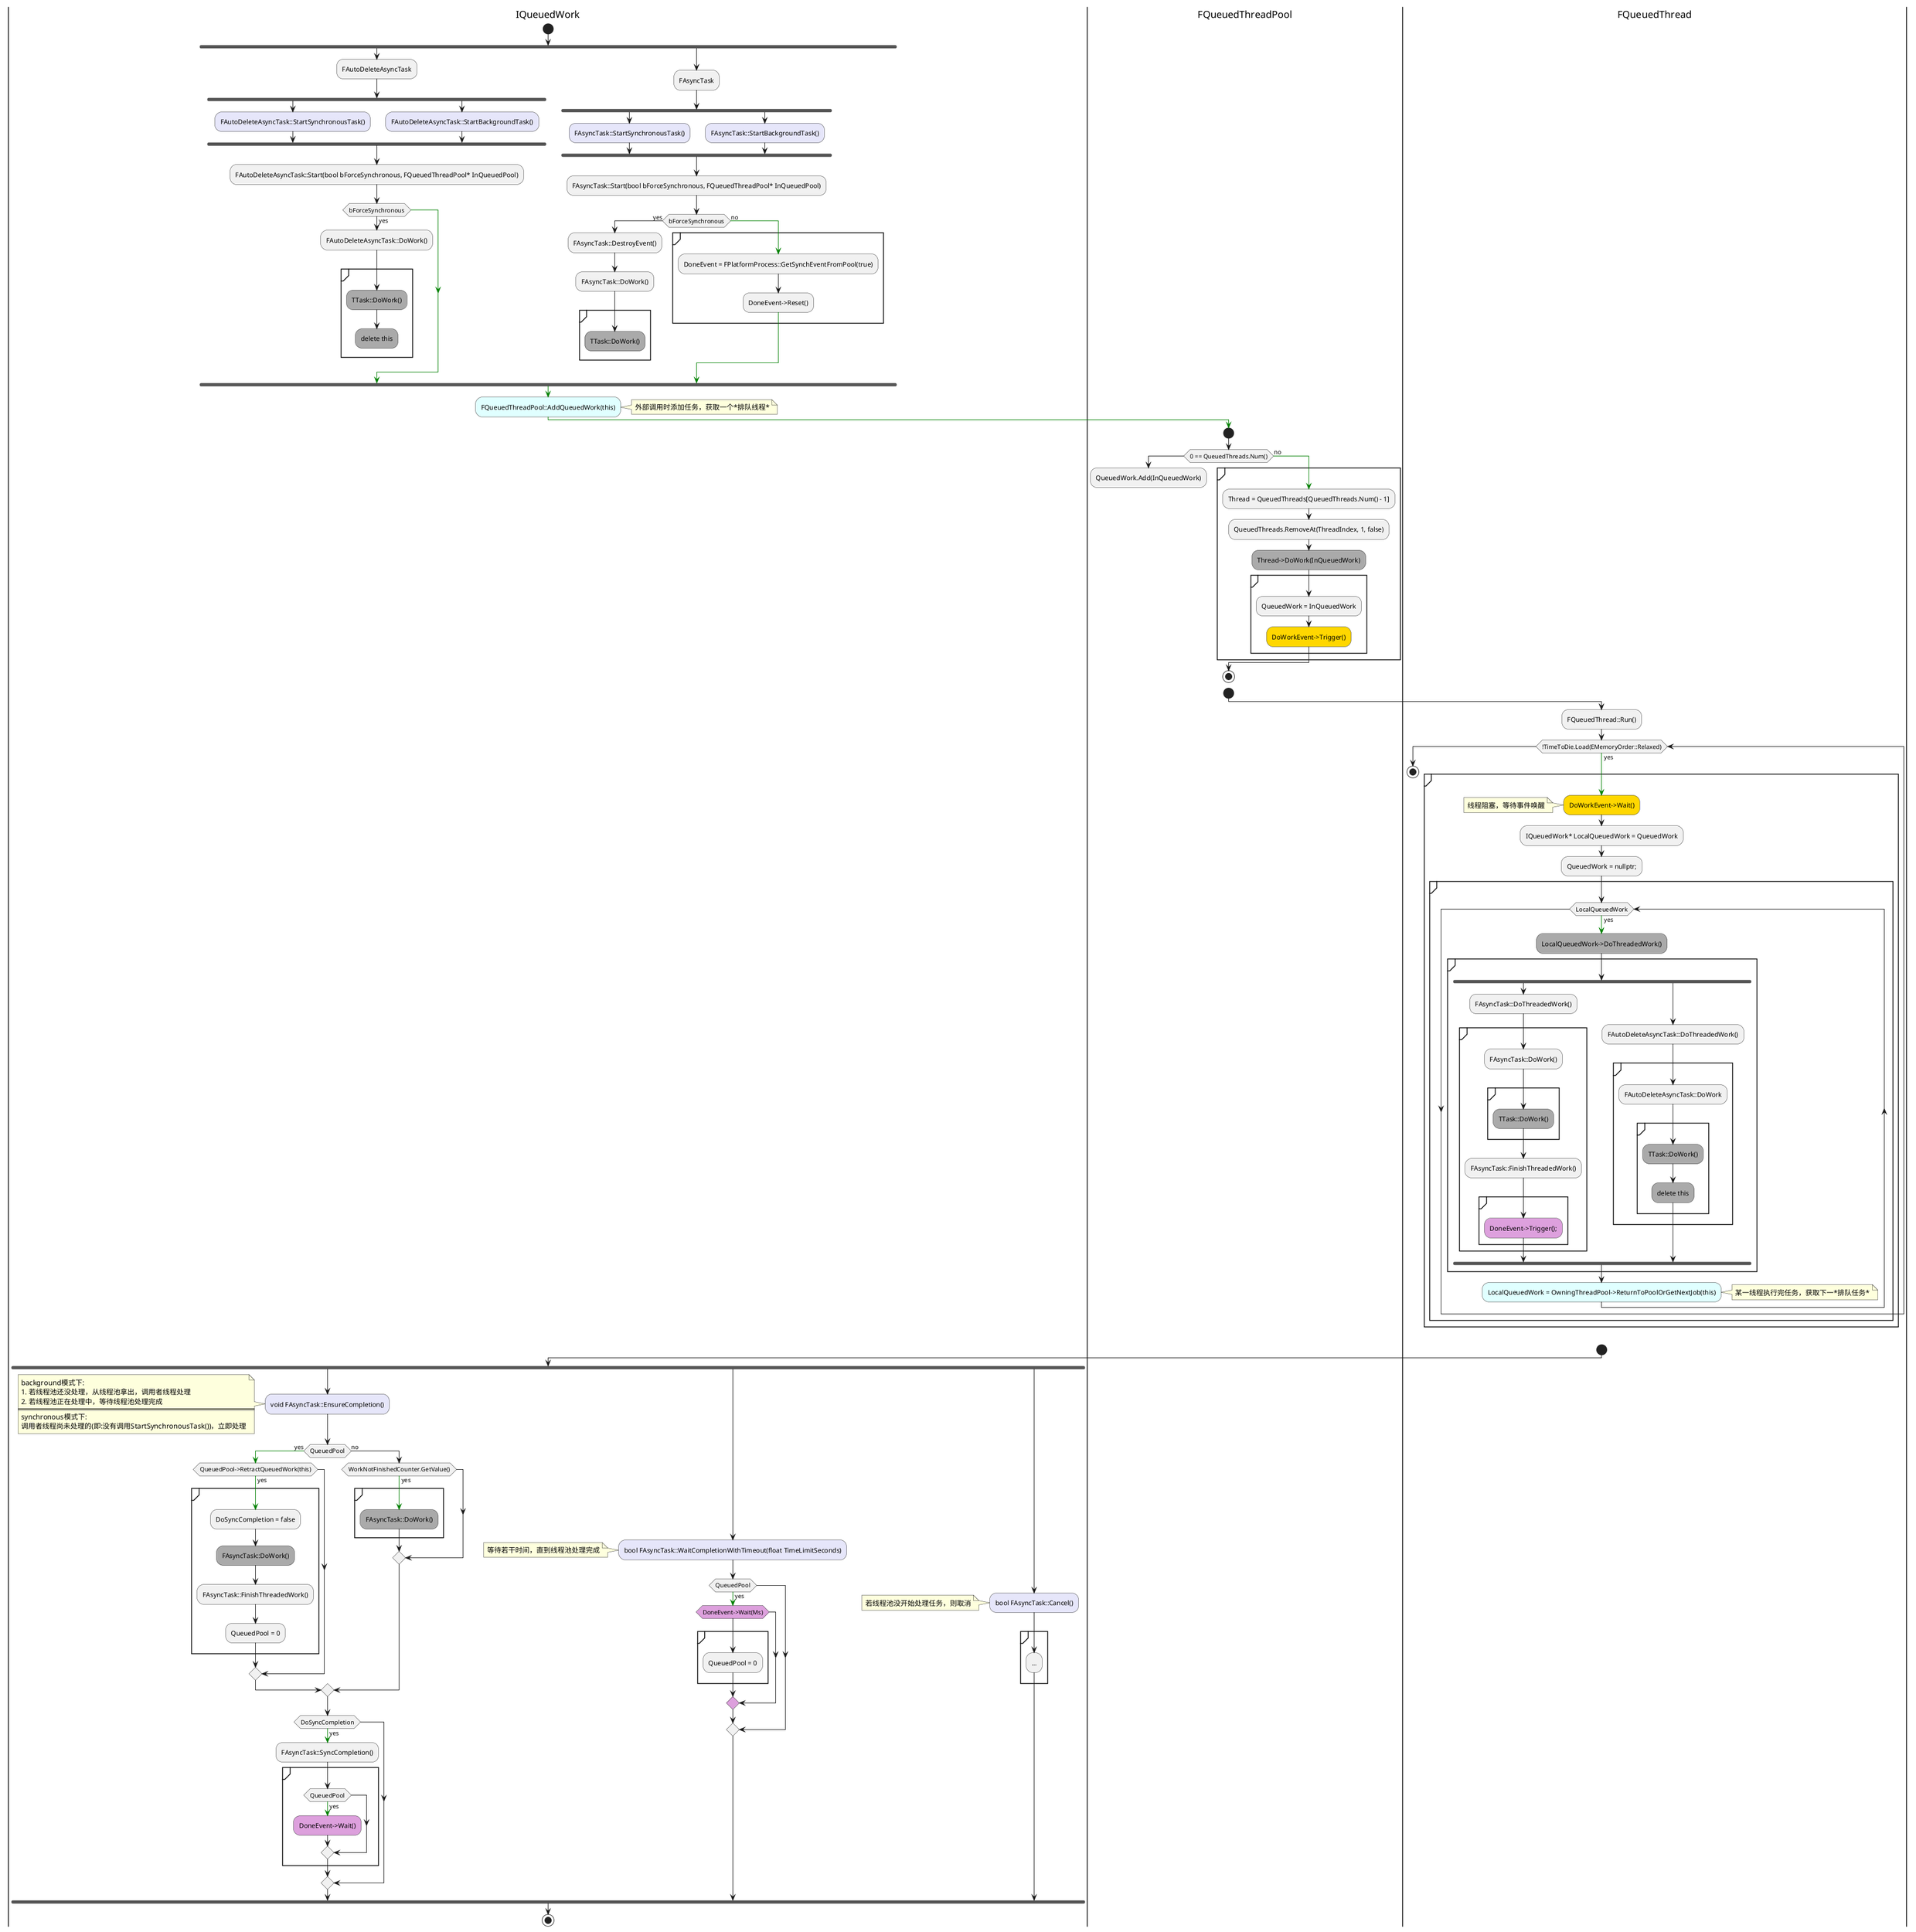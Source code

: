 @startuml
'IQueuedWork
|IQueuedWork|

start

fork
    :FAutoDeleteAsyncTask;
    fork
        #Lavender:FAutoDeleteAsyncTask::StartSynchronousTask();
    fork again
        #Lavender:FAutoDeleteAsyncTask::StartBackgroundTask();
    endfork

    :FAutoDeleteAsyncTask::Start(bool bForceSynchronous, FQueuedThreadPool* InQueuedPool);

    if (bForceSynchronous) then
        ->yes;

        :FAutoDeleteAsyncTask::DoWork();
        partition {
            #AAAAAA:TTask::DoWork();
            #AAAAAA:delete this;
        }
        kill
    else
        -[#green]->no;
    endif
fork again
    :FAsyncTask;
    fork
        #Lavender:FAsyncTask::StartSynchronousTask();
    fork again
        #Lavender:FAsyncTask::StartBackgroundTask();
    endfork

    :FAsyncTask::Start(bool bForceSynchronous, FQueuedThreadPool* InQueuedPool);

    if (bForceSynchronous) then
        ->yes;
        :FAsyncTask::DestroyEvent();
        :FAsyncTask::DoWork();
        partition {
            #AAAAAA:TTask::DoWork();
        }

        kill
    else
        -[#green]->no;
        partition {
            :DoneEvent = FPlatformProcess::GetSynchEventFromPool(true);
            :DoneEvent->Reset();
        }
        -[#green]->no;
    endif
endfork

-[#green]->;
#LightCyan:FQueuedThreadPool::AddQueuedWork(this);
note right
    外部调用时添加任务，获取一个*排队线程*
end note
-[#green]->;

'FQueuedThreadPool
|FQueuedThreadPool|
start

if (0 == QueuedThreads.Num()) then
    :QueuedWork.Add(InQueuedWork);
    kill
else
    -[#green]->no;

    partition {
        :Thread = QueuedThreads[QueuedThreads.Num() - 1];
        :QueuedThreads.RemoveAt(ThreadIndex, 1, false);

        #AAAAAA:Thread->DoWork(InQueuedWork);
        partition {
            :QueuedWork = InQueuedWork;
            #Gold:DoWorkEvent->Trigger();
        }
    }
endif

stop
'FQueuedThreadPool Stop

'FQueuedThread
start
|FQueuedThread|

:FQueuedThread::Run();

while (!TimeToDie.Load(EMemoryOrder::Relaxed))
    -[#green]->yes;

    partition {
        #Gold:DoWorkEvent->Wait();
        note left
            线程阻塞，等待事件唤醒
        end note

        :IQueuedWork* LocalQueuedWork = QueuedWork;
        :QueuedWork = nullptr;;

        partition {
            while (LocalQueuedWork)
                -[#green]->yes;

                #AAAAAA:LocalQueuedWork->DoThreadedWork();
                partition {
                    fork
                        :FAsyncTask::DoThreadedWork();
                        partition {
                            :FAsyncTask::DoWork();
                            partition {
                                #AAAAAA:TTask::DoWork();
                            }

                            :FAsyncTask::FinishThreadedWork();
                            partition {
                                #Plum:DoneEvent->Trigger();;
                            }
                        }
                    fork again
                        :FAutoDeleteAsyncTask::DoThreadedWork();
                        partition {
                            :FAutoDeleteAsyncTask::DoWork;
                            partition {
                                #AAAAAA:TTask::DoWork();
                                #AAAAAA:delete this;
                            }
                        }
                    endfork
                }

                #LightCyan:LocalQueuedWork = OwningThreadPool->ReturnToPoolOrGetNextJob(this);
                note right
                    某一线程执行完任务，获取下一*排队任务*
                end note
            endwhile
        }
    }
endwhile


stop
'FQueuedThread Stop

'IQueuedWork
start
|IQueuedWork|
fork
    #Lavender:void FAsyncTask::EnsureCompletion();
    note left
      background模式下:
      1. 若线程池还没处理，从线程池拿出，调用者线程处理
      2. 若线程池正在处理中，等待线程池处理完成
      ====
      synchronous模式下:
      调用者线程尚未处理的(即:没有调用StartSynchronousTask())，立即处理
    end note

    if (QueuedPool) then
        -[#green]->yes;

        if (QueuedPool->RetractQueuedWork(this)) then
            -[#green]->yes;

            partition {
                :DoSyncCompletion = false;
                #AAAAAA:FAsyncTask::DoWork();
                :FAsyncTask::FinishThreadedWork();
                :QueuedPool = 0;
            }
        endif
    else
        ->no;

        if (WorkNotFinishedCounter.GetValue()) then
            -[#green]->yes;
            partition {
                #AAAAAA:FAsyncTask::DoWork();
            }
        endif
    endif

    if (DoSyncCompletion) then
        -[#green]->yes;

        :FAsyncTask::SyncCompletion();
        partition {
            if (QueuedPool) then
                -[#green]->yes;

                #Plum:DoneEvent->Wait();
            endif
        }
    endif
fork again
    #Lavender:bool FAsyncTask::WaitCompletionWithTimeout(float TimeLimitSeconds);
    note left
        等待若干时间，直到线程池处理完成
    end note

    if (QueuedPool) then
        -[#green]->yes;

        #Plum:if (DoneEvent->Wait(Ms)) then
            partition {
                :QueuedPool = 0;
            }
        endif

    endif

fork again
    #Lavender:bool FAsyncTask::Cancel();
    note left
        若线程池没开始处理任务，则取消
    end note

    partition {
        :...;
    }
endfork

stop
'IQueuedWork Stop

@enduml